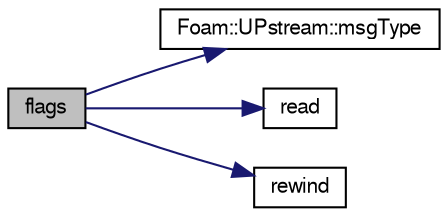 digraph "flags"
{
  bgcolor="transparent";
  edge [fontname="FreeSans",fontsize="10",labelfontname="FreeSans",labelfontsize="10"];
  node [fontname="FreeSans",fontsize="10",shape=record];
  rankdir="LR";
  Node12 [label="flags",height=0.2,width=0.4,color="black", fillcolor="grey75", style="filled", fontcolor="black"];
  Node12 -> Node13 [color="midnightblue",fontsize="10",style="solid",fontname="FreeSans"];
  Node13 [label="Foam::UPstream::msgType",height=0.2,width=0.4,color="black",URL="$a26270.html#ae5b8fe6652f6320aa6c7f5c44b6f01b7",tooltip="Message tag of standard messages. "];
  Node12 -> Node14 [color="midnightblue",fontsize="10",style="solid",fontname="FreeSans"];
  Node14 [label="read",height=0.2,width=0.4,color="black",URL="$a26258.html#a732980587e5b9c409ae433d73ca8698e",tooltip="Read into given buffer from given processor and return the. "];
  Node12 -> Node15 [color="midnightblue",fontsize="10",style="solid",fontname="FreeSans"];
  Node15 [label="rewind",height=0.2,width=0.4,color="black",URL="$a26258.html#a05672413dc96a628155fb940ab50362d",tooltip="Rewind and return the stream so that it may be read again. "];
}
